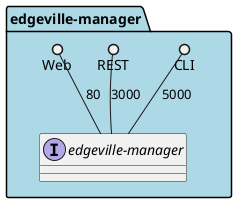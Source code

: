 @startuml

package "edgeville-manager" #lightblue {
    interface "edgeville-manager" {

    }
    CLI ()-- "edgeville-manager" : 5000
    REST ()-- "edgeville-manager" : 3000
    Web ()-- "edgeville-manager" : 80
}


@enduml
